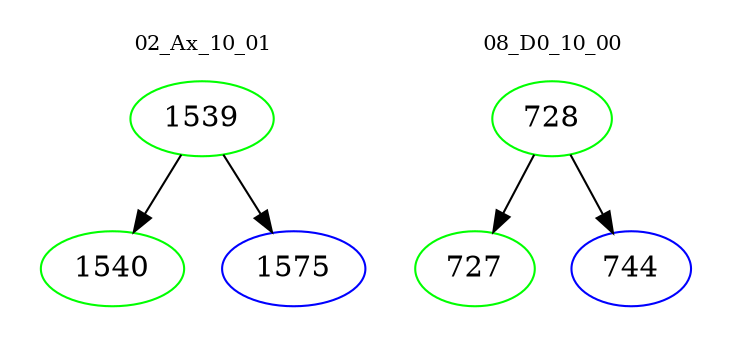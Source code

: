 digraph{
subgraph cluster_0 {
color = white
label = "02_Ax_10_01";
fontsize=10;
T0_1539 [label="1539", color="green"]
T0_1539 -> T0_1540 [color="black"]
T0_1540 [label="1540", color="green"]
T0_1539 -> T0_1575 [color="black"]
T0_1575 [label="1575", color="blue"]
}
subgraph cluster_1 {
color = white
label = "08_D0_10_00";
fontsize=10;
T1_728 [label="728", color="green"]
T1_728 -> T1_727 [color="black"]
T1_727 [label="727", color="green"]
T1_728 -> T1_744 [color="black"]
T1_744 [label="744", color="blue"]
}
}
